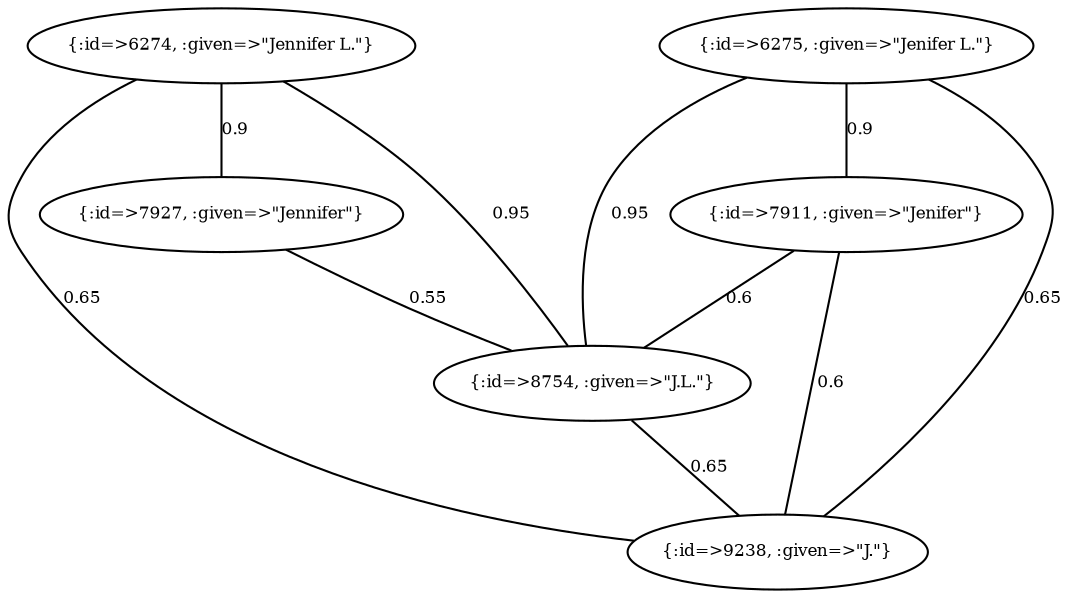graph Collector__WeightedGraph {
    "{:id=>6274, :given=>\"Jennifer L.\"}" [
        fontsize = 8,
        label = "{:id=>6274, :given=>\"Jennifer L.\"}"
    ]

    "{:id=>6275, :given=>\"Jenifer L.\"}" [
        fontsize = 8,
        label = "{:id=>6275, :given=>\"Jenifer L.\"}"
    ]

    "{:id=>7911, :given=>\"Jenifer\"}" [
        fontsize = 8,
        label = "{:id=>7911, :given=>\"Jenifer\"}"
    ]

    "{:id=>7927, :given=>\"Jennifer\"}" [
        fontsize = 8,
        label = "{:id=>7927, :given=>\"Jennifer\"}"
    ]

    "{:id=>8754, :given=>\"J.L.\"}" [
        fontsize = 8,
        label = "{:id=>8754, :given=>\"J.L.\"}"
    ]

    "{:id=>9238, :given=>\"J.\"}" [
        fontsize = 8,
        label = "{:id=>9238, :given=>\"J.\"}"
    ]

    "{:id=>6274, :given=>\"Jennifer L.\"}" -- "{:id=>7927, :given=>\"Jennifer\"}" [
        fontsize = 8,
        label = 0.9
    ]

    "{:id=>6274, :given=>\"Jennifer L.\"}" -- "{:id=>8754, :given=>\"J.L.\"}" [
        fontsize = 8,
        label = 0.95
    ]

    "{:id=>6274, :given=>\"Jennifer L.\"}" -- "{:id=>9238, :given=>\"J.\"}" [
        fontsize = 8,
        label = 0.65
    ]

    "{:id=>6275, :given=>\"Jenifer L.\"}" -- "{:id=>7911, :given=>\"Jenifer\"}" [
        fontsize = 8,
        label = 0.9
    ]

    "{:id=>6275, :given=>\"Jenifer L.\"}" -- "{:id=>8754, :given=>\"J.L.\"}" [
        fontsize = 8,
        label = 0.95
    ]

    "{:id=>6275, :given=>\"Jenifer L.\"}" -- "{:id=>9238, :given=>\"J.\"}" [
        fontsize = 8,
        label = 0.65
    ]

    "{:id=>7911, :given=>\"Jenifer\"}" -- "{:id=>8754, :given=>\"J.L.\"}" [
        fontsize = 8,
        label = 0.6
    ]

    "{:id=>7911, :given=>\"Jenifer\"}" -- "{:id=>9238, :given=>\"J.\"}" [
        fontsize = 8,
        label = 0.6
    ]

    "{:id=>7927, :given=>\"Jennifer\"}" -- "{:id=>8754, :given=>\"J.L.\"}" [
        fontsize = 8,
        label = 0.55
    ]

    "{:id=>8754, :given=>\"J.L.\"}" -- "{:id=>9238, :given=>\"J.\"}" [
        fontsize = 8,
        label = 0.65
    ]
}
